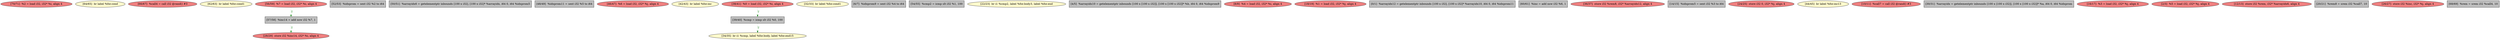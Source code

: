 
digraph G {


node996 [fillcolor=lightcoral,label="[70/71]  %2 = load i32, i32* %i, align 4",shape=ellipse,style=filled ]
node993 [fillcolor=lemonchiffon,label="[64/65]  br label %for.cond",shape=ellipse,style=filled ]
node994 [fillcolor=lightcoral,label="[66/67]  %call4 = call i32 @rand() #3",shape=ellipse,style=filled ]
node992 [fillcolor=lemonchiffon,label="[62/63]  br label %for.cond1",shape=ellipse,style=filled ]
node989 [fillcolor=lightcoral,label="[56/59]  %7 = load i32, i32* %i, align 4",shape=ellipse,style=filled ]
node987 [fillcolor=grey,label="[52/53]  %idxprom = sext i32 %2 to i64",shape=rectangle,style=filled ]
node986 [fillcolor=grey,label="[50/51]  %arrayidx6 = getelementptr inbounds [100 x i32], [100 x i32]* %arrayidx, i64 0, i64 %idxprom5",shape=rectangle,style=filled ]
node984 [fillcolor=grey,label="[48/49]  %idxprom11 = sext i32 %5 to i64",shape=rectangle,style=filled ]
node983 [fillcolor=lightcoral,label="[46/47]  %6 = load i32, i32* %j, align 4",shape=ellipse,style=filled ]
node981 [fillcolor=lemonchiffon,label="[42/43]  br label %for.inc",shape=ellipse,style=filled ]
node978 [fillcolor=lemonchiffon,label="[34/35]  br i1 %cmp, label %for.body, label %for.end15",shape=ellipse,style=filled ]
node977 [fillcolor=lemonchiffon,label="[32/33]  br label %for.cond1",shape=ellipse,style=filled ]
node964 [fillcolor=grey,label="[6/7]  %idxprom9 = sext i32 %4 to i64",shape=rectangle,style=filled ]
node988 [fillcolor=grey,label="[54/55]  %cmp2 = icmp slt i32 %1, 100",shape=rectangle,style=filled ]
node972 [fillcolor=lemonchiffon,label="[22/23]  br i1 %cmp2, label %for.body3, label %for.end",shape=ellipse,style=filled ]
node963 [fillcolor=grey,label="[4/5]  %arrayidx10 = getelementptr inbounds [100 x [100 x i32]], [100 x [100 x i32]]* %b, i64 0, i64 %idxprom9",shape=rectangle,style=filled ]
node965 [fillcolor=lightcoral,label="[8/9]  %4 = load i32, i32* %i, align 4",shape=ellipse,style=filled ]
node970 [fillcolor=lightcoral,label="[18/19]  %1 = load i32, i32* %j, align 4",shape=ellipse,style=filled ]
node985 [fillcolor=grey,label="[39/40]  %cmp = icmp slt i32 %0, 100",shape=rectangle,style=filled ]
node961 [fillcolor=grey,label="[0/1]  %arrayidx12 = getelementptr inbounds [100 x i32], [100 x i32]* %arrayidx10, i64 0, i64 %idxprom11",shape=rectangle,style=filled ]
node990 [fillcolor=grey,label="[60/61]  %inc = add nsw i32 %6, 1",shape=rectangle,style=filled ]
node979 [fillcolor=lightcoral,label="[36/37]  store i32 %rem8, i32* %arrayidx12, align 4",shape=ellipse,style=filled ]
node968 [fillcolor=grey,label="[14/15]  %idxprom5 = sext i32 %3 to i64",shape=rectangle,style=filled ]
node973 [fillcolor=lightcoral,label="[24/25]  store i32 0, i32* %j, align 4",shape=ellipse,style=filled ]
node991 [fillcolor=grey,label="[57/58]  %inc14 = add nsw i32 %7, 1",shape=rectangle,style=filled ]
node982 [fillcolor=lemonchiffon,label="[44/45]  br label %for.inc13",shape=ellipse,style=filled ]
node980 [fillcolor=lightcoral,label="[38/41]  %0 = load i32, i32* %i, align 4",shape=ellipse,style=filled ]
node966 [fillcolor=lightcoral,label="[10/11]  %call7 = call i32 @rand() #3",shape=ellipse,style=filled ]
node976 [fillcolor=grey,label="[30/31]  %arrayidx = getelementptr inbounds [100 x [100 x i32]], [100 x [100 x i32]]* %a, i64 0, i64 %idxprom",shape=rectangle,style=filled ]
node969 [fillcolor=lightcoral,label="[16/17]  %3 = load i32, i32* %j, align 4",shape=ellipse,style=filled ]
node962 [fillcolor=lightcoral,label="[2/3]  %5 = load i32, i32* %j, align 4",shape=ellipse,style=filled ]
node967 [fillcolor=lightcoral,label="[12/13]  store i32 %rem, i32* %arrayidx6, align 4",shape=ellipse,style=filled ]
node971 [fillcolor=grey,label="[20/21]  %rem8 = srem i32 %call7, 10",shape=rectangle,style=filled ]
node974 [fillcolor=lightcoral,label="[26/27]  store i32 %inc, i32* %j, align 4",shape=ellipse,style=filled ]
node995 [fillcolor=grey,label="[68/69]  %rem = srem i32 %call4, 10",shape=rectangle,style=filled ]
node975 [fillcolor=lightcoral,label="[28/29]  store i32 %inc14, i32* %i, align 4",shape=ellipse,style=filled ]

node985->node978 [style=dotted,color=forestgreen,label="T",fontcolor=forestgreen ]
node991->node975 [style=dotted,color=forestgreen,label="T",fontcolor=forestgreen ]
node989->node991 [style=dotted,color=forestgreen,label="T",fontcolor=forestgreen ]
node980->node985 [style=dotted,color=forestgreen,label="T",fontcolor=forestgreen ]


}
